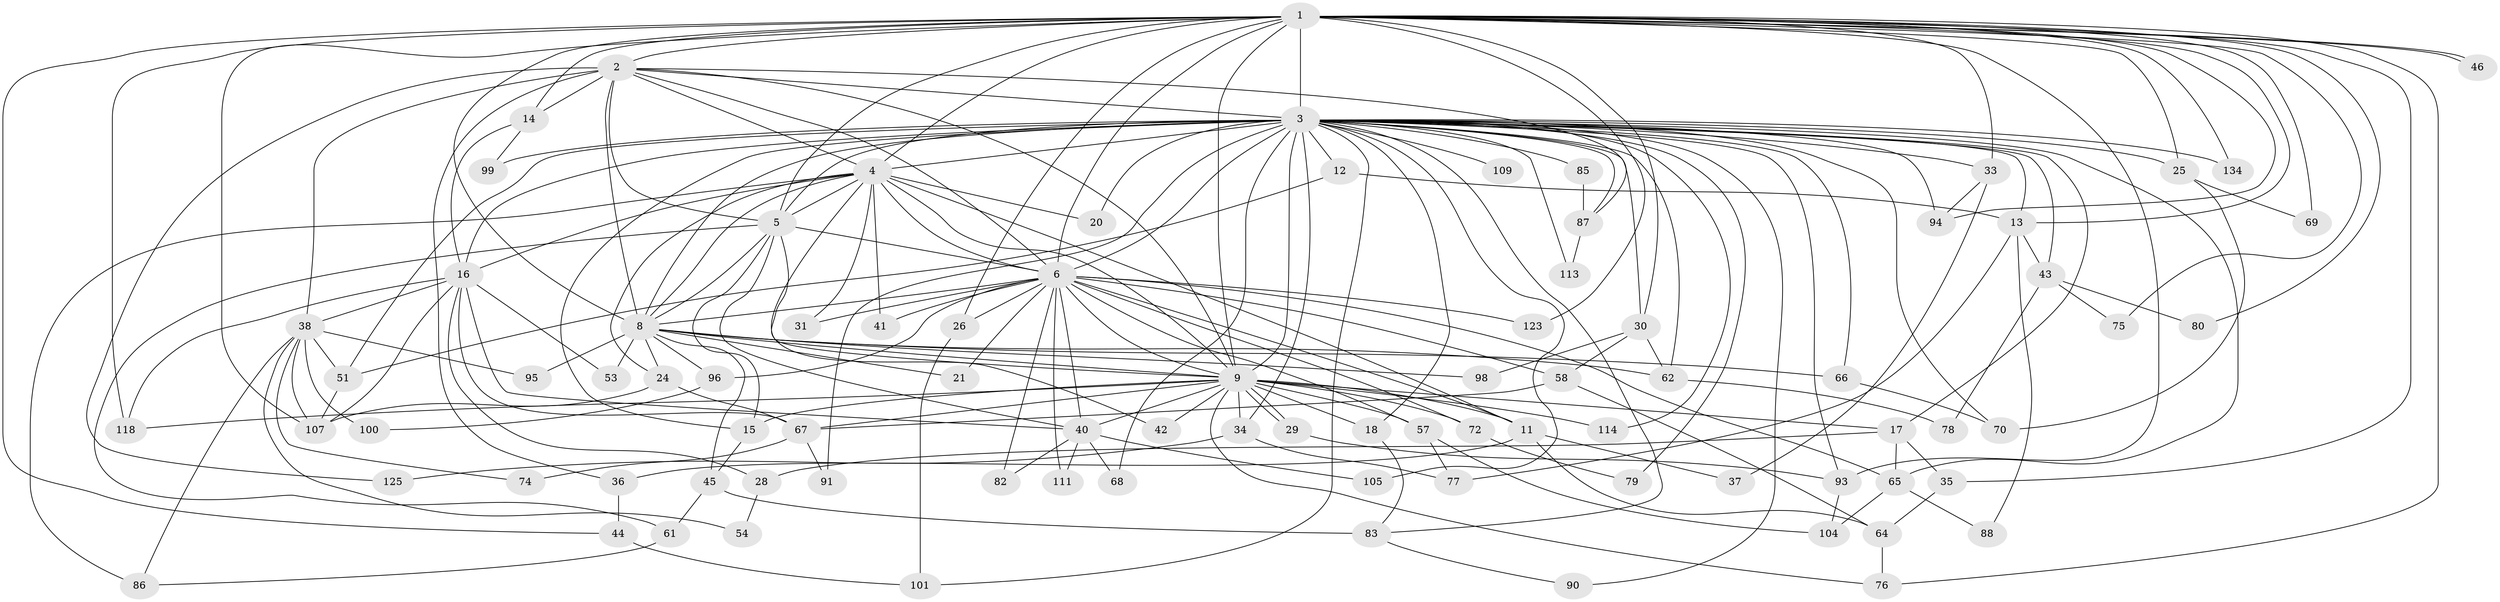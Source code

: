 // original degree distribution, {32: 0.006896551724137931, 17: 0.006896551724137931, 23: 0.013793103448275862, 20: 0.013793103448275862, 15: 0.006896551724137931, 36: 0.006896551724137931, 26: 0.006896551724137931, 18: 0.006896551724137931, 7: 0.013793103448275862, 4: 0.15172413793103448, 10: 0.006896551724137931, 6: 0.027586206896551724, 3: 0.20689655172413793, 5: 0.034482758620689655, 2: 0.4827586206896552, 9: 0.006896551724137931}
// Generated by graph-tools (version 1.1) at 2025/17/03/04/25 18:17:20]
// undirected, 87 vertices, 209 edges
graph export_dot {
graph [start="1"]
  node [color=gray90,style=filled];
  1;
  2 [super="+106"];
  3 [super="+73+120+7"];
  4;
  5;
  6;
  8 [super="+137+129+55+19"];
  9 [super="+39+92+32"];
  11 [super="+60"];
  12;
  13 [super="+59"];
  14;
  15;
  16 [super="+27+140"];
  17 [super="+103"];
  18;
  20;
  21;
  24 [super="+122"];
  25;
  26;
  28;
  29;
  30;
  31;
  33;
  34;
  35 [super="+97"];
  36;
  37;
  38 [super="+131+56"];
  40 [super="+71+47"];
  41;
  42;
  43 [super="+133"];
  44;
  45;
  46;
  51;
  53;
  54;
  57;
  58;
  61;
  62 [super="+136"];
  64 [super="+84"];
  65 [super="+127"];
  66 [super="+89"];
  67 [super="+128+124"];
  68;
  69;
  70;
  72;
  74;
  75;
  76;
  77 [super="+130"];
  78;
  79;
  80;
  82;
  83 [super="+108"];
  85;
  86;
  87;
  88;
  90;
  91;
  93 [super="+110"];
  94 [super="+102"];
  95;
  96;
  98;
  99;
  100;
  101 [super="+115+135"];
  104;
  105;
  107 [super="+119"];
  109;
  111;
  113;
  114;
  118 [super="+138"];
  123;
  125;
  134;
  1 -- 2;
  1 -- 3 [weight=5];
  1 -- 4;
  1 -- 5;
  1 -- 6;
  1 -- 8 [weight=2];
  1 -- 9;
  1 -- 13;
  1 -- 14;
  1 -- 25;
  1 -- 26;
  1 -- 30;
  1 -- 33;
  1 -- 35;
  1 -- 44;
  1 -- 46;
  1 -- 46;
  1 -- 69;
  1 -- 75;
  1 -- 76;
  1 -- 80;
  1 -- 94;
  1 -- 107;
  1 -- 123;
  1 -- 134;
  1 -- 118;
  1 -- 93;
  2 -- 3 [weight=4];
  2 -- 4;
  2 -- 5 [weight=2];
  2 -- 6;
  2 -- 8 [weight=2];
  2 -- 9;
  2 -- 14;
  2 -- 36;
  2 -- 38 [weight=2];
  2 -- 125;
  2 -- 87;
  3 -- 4 [weight=3];
  3 -- 5 [weight=4];
  3 -- 6 [weight=3];
  3 -- 8 [weight=5];
  3 -- 9 [weight=4];
  3 -- 15;
  3 -- 18;
  3 -- 20 [weight=2];
  3 -- 34;
  3 -- 62;
  3 -- 85 [weight=2];
  3 -- 87;
  3 -- 134;
  3 -- 51;
  3 -- 43 [weight=2];
  3 -- 12;
  3 -- 13;
  3 -- 16 [weight=3];
  3 -- 17 [weight=2];
  3 -- 25;
  3 -- 30;
  3 -- 33;
  3 -- 65;
  3 -- 66;
  3 -- 68;
  3 -- 70;
  3 -- 79;
  3 -- 83;
  3 -- 90;
  3 -- 91;
  3 -- 93;
  3 -- 94;
  3 -- 99;
  3 -- 101 [weight=2];
  3 -- 105;
  3 -- 109;
  3 -- 113;
  3 -- 114 [weight=2];
  4 -- 5;
  4 -- 6;
  4 -- 8 [weight=2];
  4 -- 9 [weight=2];
  4 -- 11;
  4 -- 20;
  4 -- 24 [weight=2];
  4 -- 31;
  4 -- 41;
  4 -- 42;
  4 -- 86;
  4 -- 16;
  5 -- 6;
  5 -- 8 [weight=2];
  5 -- 9;
  5 -- 15;
  5 -- 40;
  5 -- 61;
  6 -- 8;
  6 -- 9;
  6 -- 21;
  6 -- 26;
  6 -- 31;
  6 -- 41;
  6 -- 57;
  6 -- 58;
  6 -- 72;
  6 -- 82;
  6 -- 96;
  6 -- 111;
  6 -- 123;
  6 -- 11;
  6 -- 65;
  6 -- 40;
  8 -- 9;
  8 -- 24;
  8 -- 45;
  8 -- 53;
  8 -- 62;
  8 -- 95;
  8 -- 96;
  8 -- 98;
  8 -- 66;
  8 -- 21;
  9 -- 11 [weight=2];
  9 -- 17;
  9 -- 18;
  9 -- 29;
  9 -- 29;
  9 -- 34;
  9 -- 42;
  9 -- 57;
  9 -- 76;
  9 -- 114;
  9 -- 118;
  9 -- 15;
  9 -- 40 [weight=2];
  9 -- 72;
  9 -- 67;
  11 -- 36;
  11 -- 37;
  11 -- 64;
  12 -- 51;
  12 -- 13;
  13 -- 43;
  13 -- 88;
  13 -- 77;
  14 -- 16;
  14 -- 99;
  15 -- 45;
  16 -- 28;
  16 -- 38;
  16 -- 40;
  16 -- 53;
  16 -- 107;
  16 -- 67;
  16 -- 118;
  17 -- 28;
  17 -- 35;
  17 -- 65;
  18 -- 83;
  24 -- 67;
  24 -- 107;
  25 -- 69;
  25 -- 70;
  26 -- 101;
  28 -- 54;
  29 -- 93;
  30 -- 58;
  30 -- 98;
  30 -- 62;
  33 -- 37;
  33 -- 94;
  34 -- 77;
  34 -- 125;
  35 -- 64;
  36 -- 44;
  38 -- 51;
  38 -- 54;
  38 -- 74;
  38 -- 95;
  38 -- 100;
  38 -- 86;
  38 -- 107;
  40 -- 68;
  40 -- 105;
  40 -- 111;
  40 -- 82;
  43 -- 75;
  43 -- 78;
  43 -- 80;
  44 -- 101 [weight=2];
  45 -- 61;
  45 -- 83;
  51 -- 107;
  57 -- 104;
  57 -- 77;
  58 -- 64;
  58 -- 67;
  61 -- 86;
  62 -- 78;
  64 -- 76;
  65 -- 88;
  65 -- 104;
  66 -- 70;
  67 -- 74;
  67 -- 91;
  72 -- 79;
  83 -- 90;
  85 -- 87;
  87 -- 113;
  93 -- 104;
  96 -- 100;
}
